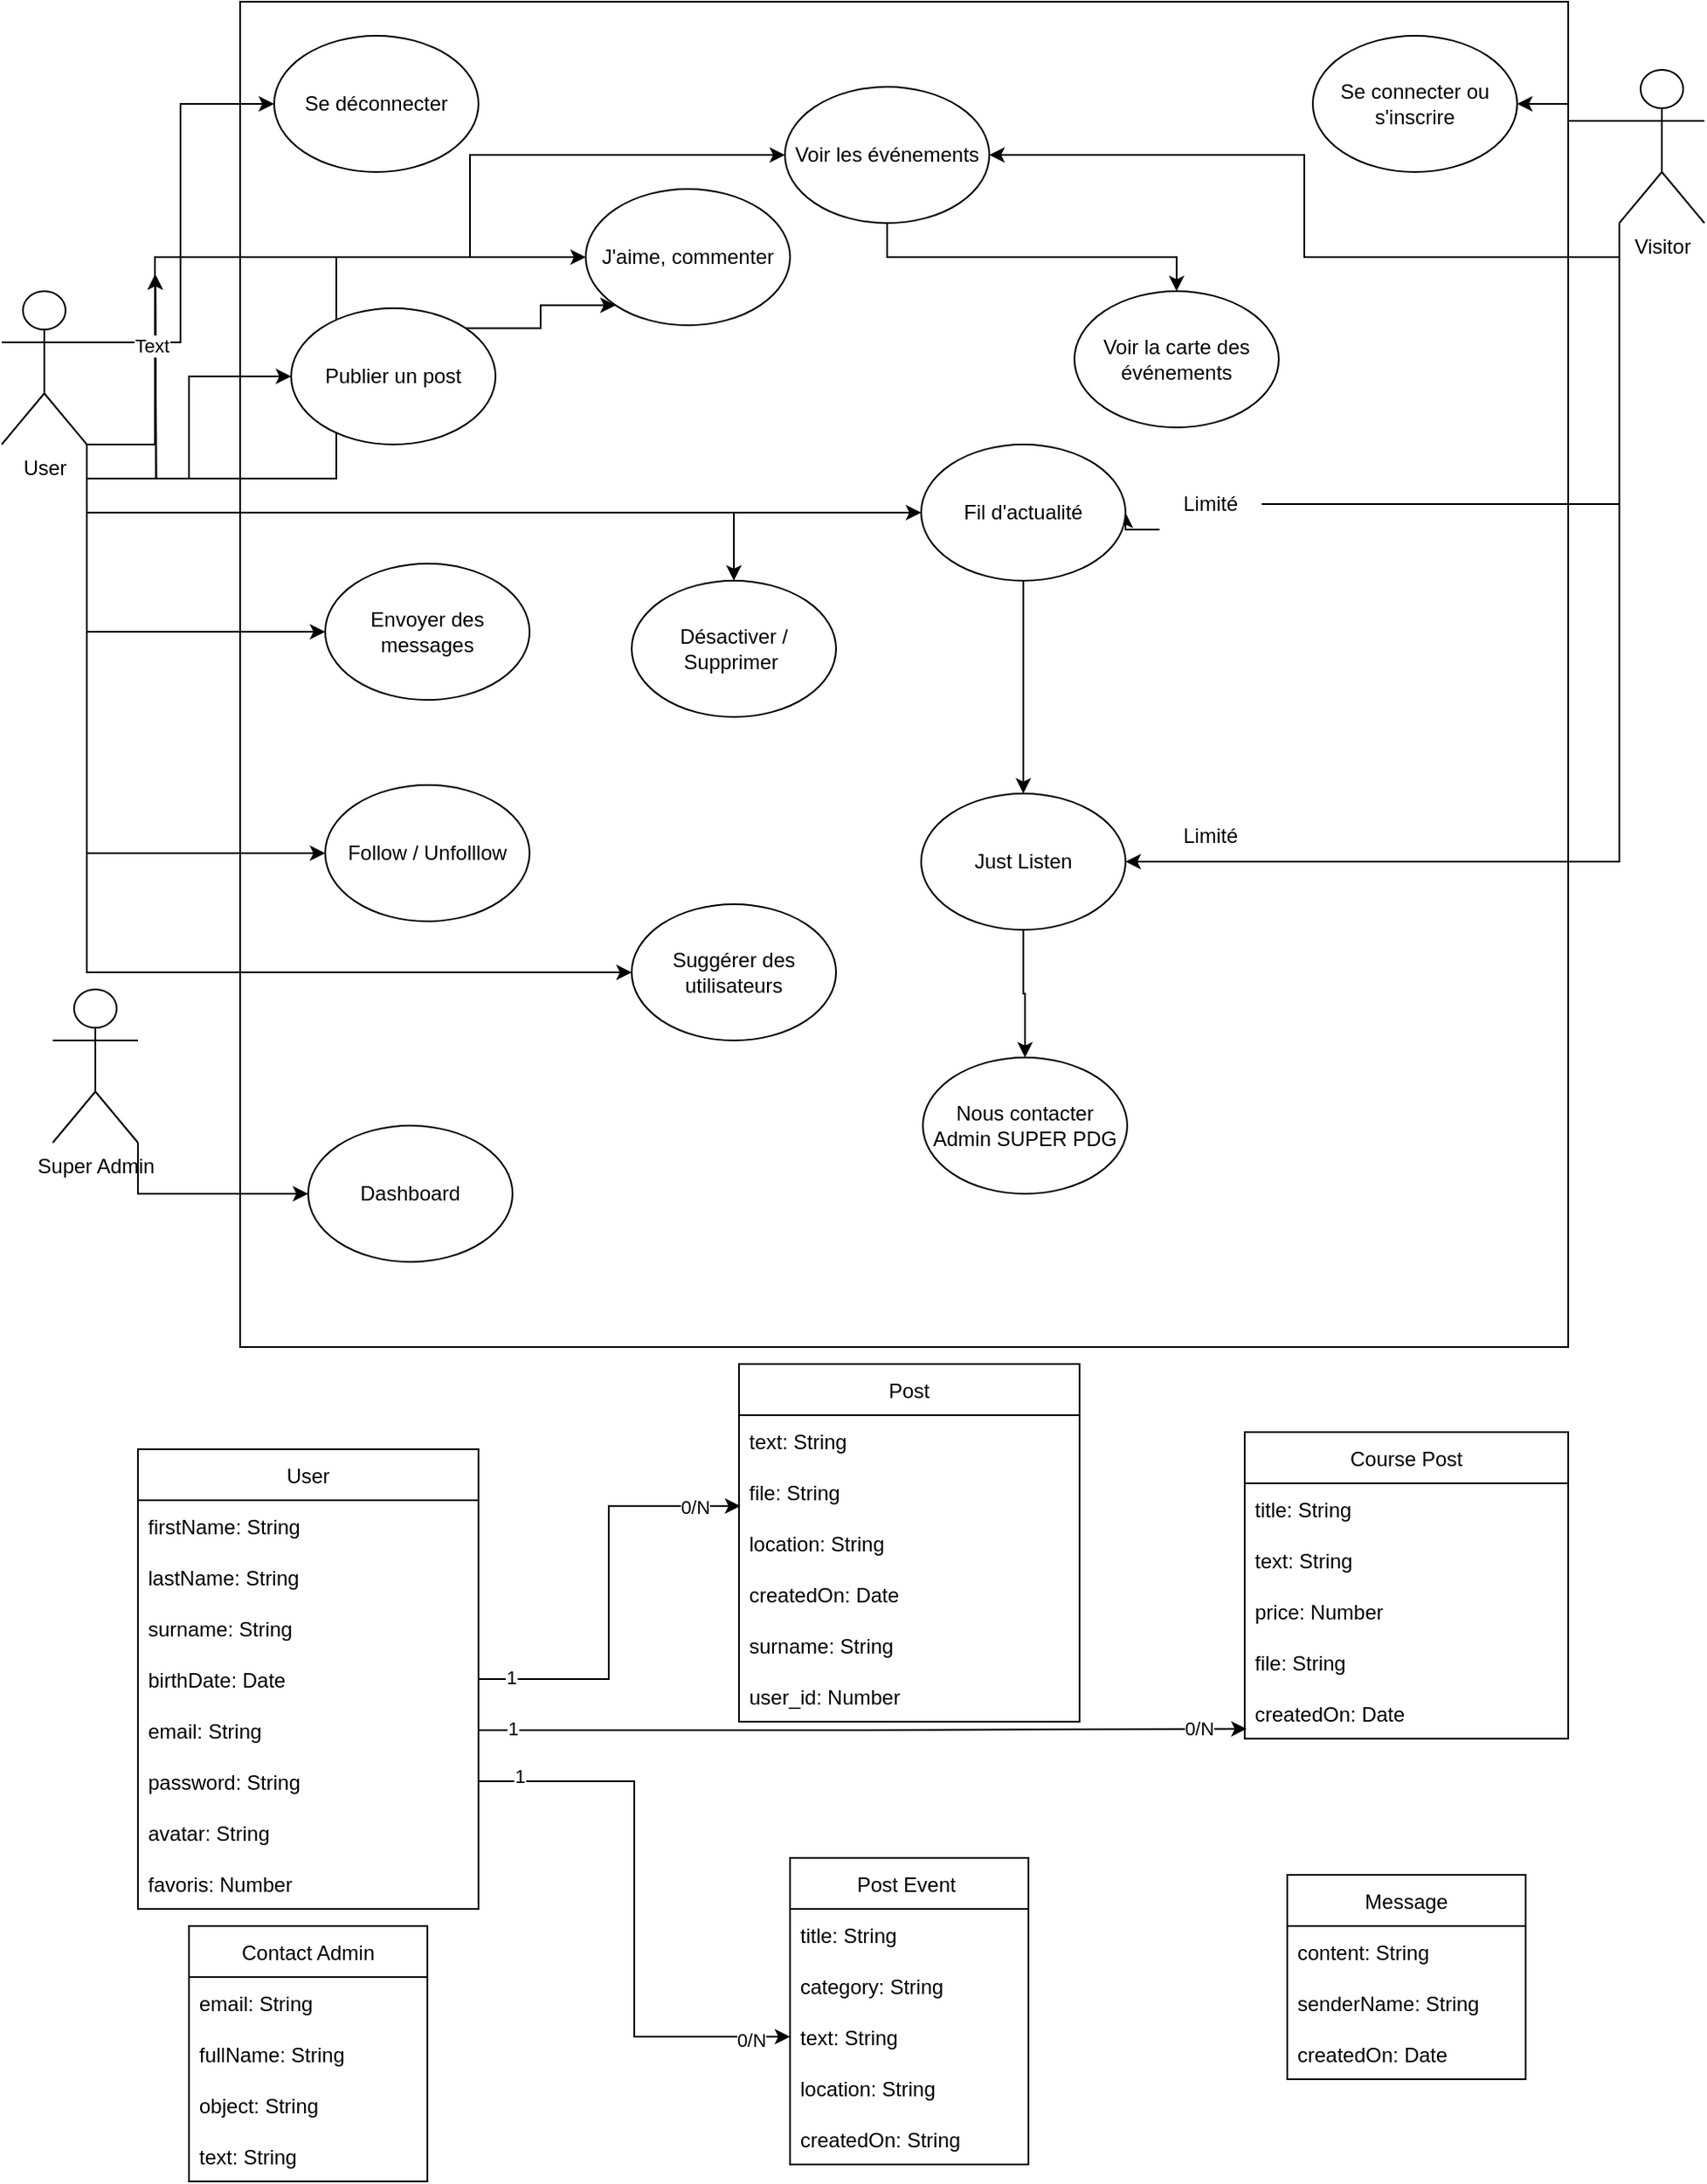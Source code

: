 <mxfile version="15.6.6" type="github">
  <diagram id="8-YyJWkjwbhw6azQE4Ks" name="Page-1">
    <mxGraphModel dx="1038" dy="579" grid="1" gridSize="10" guides="1" tooltips="1" connect="1" arrows="1" fold="1" page="1" pageScale="1" pageWidth="827" pageHeight="1169" math="0" shadow="0">
      <root>
        <mxCell id="0" />
        <mxCell id="1" parent="0" />
        <mxCell id="t8kMIJkYFqxzs-BZw5a5-2" value="" style="rounded=0;whiteSpace=wrap;html=1;fontColor=default;strokeColor=default;fillColor=default;" parent="1" vertex="1">
          <mxGeometry x="150" y="80" width="780" height="790" as="geometry" />
        </mxCell>
        <mxCell id="t8kMIJkYFqxzs-BZw5a5-18" style="edgeStyle=orthogonalEdgeStyle;rounded=0;orthogonalLoop=1;jettySize=auto;html=1;exitX=0;exitY=0.333;exitDx=0;exitDy=0;exitPerimeter=0;entryX=1;entryY=0.5;entryDx=0;entryDy=0;fontColor=default;" parent="1" source="t8kMIJkYFqxzs-BZw5a5-5" target="t8kMIJkYFqxzs-BZw5a5-14" edge="1">
          <mxGeometry relative="1" as="geometry" />
        </mxCell>
        <mxCell id="t8kMIJkYFqxzs-BZw5a5-23" style="edgeStyle=orthogonalEdgeStyle;rounded=0;orthogonalLoop=1;jettySize=auto;html=1;exitX=0;exitY=1;exitDx=0;exitDy=0;exitPerimeter=0;entryX=1;entryY=0.5;entryDx=0;entryDy=0;fontColor=default;" parent="1" source="t8kMIJkYFqxzs-BZw5a5-5" target="t8kMIJkYFqxzs-BZw5a5-21" edge="1">
          <mxGeometry relative="1" as="geometry" />
        </mxCell>
        <mxCell id="t8kMIJkYFqxzs-BZw5a5-37" style="edgeStyle=orthogonalEdgeStyle;rounded=0;orthogonalLoop=1;jettySize=auto;html=1;exitX=0;exitY=1;exitDx=0;exitDy=0;exitPerimeter=0;entryX=1;entryY=0.5;entryDx=0;entryDy=0;labelBackgroundColor=default;fontColor=default;strokeColor=default;startArrow=none;" parent="1" source="t8kMIJkYFqxzs-BZw5a5-39" target="t8kMIJkYFqxzs-BZw5a5-34" edge="1">
          <mxGeometry relative="1" as="geometry" />
        </mxCell>
        <mxCell id="t8kMIJkYFqxzs-BZw5a5-51" style="edgeStyle=orthogonalEdgeStyle;rounded=0;orthogonalLoop=1;jettySize=auto;html=1;exitX=0;exitY=1;exitDx=0;exitDy=0;exitPerimeter=0;entryX=1;entryY=0.5;entryDx=0;entryDy=0;labelBackgroundColor=default;fontColor=default;strokeColor=default;" parent="1" source="t8kMIJkYFqxzs-BZw5a5-5" target="t8kMIJkYFqxzs-BZw5a5-46" edge="1">
          <mxGeometry relative="1" as="geometry" />
        </mxCell>
        <mxCell id="t8kMIJkYFqxzs-BZw5a5-5" value="Visitor&lt;br&gt;" style="shape=umlActor;verticalLabelPosition=bottom;verticalAlign=top;html=1;outlineConnect=0;fontColor=default;strokeColor=default;fillColor=default;" parent="1" vertex="1">
          <mxGeometry x="960" y="120" width="50" height="90" as="geometry" />
        </mxCell>
        <mxCell id="t8kMIJkYFqxzs-BZw5a5-17" style="edgeStyle=orthogonalEdgeStyle;rounded=0;orthogonalLoop=1;jettySize=auto;html=1;exitX=1;exitY=0.333;exitDx=0;exitDy=0;exitPerimeter=0;entryX=0;entryY=0.5;entryDx=0;entryDy=0;fontColor=default;" parent="1" source="t8kMIJkYFqxzs-BZw5a5-6" target="t8kMIJkYFqxzs-BZw5a5-7" edge="1">
          <mxGeometry relative="1" as="geometry" />
        </mxCell>
        <mxCell id="t8kMIJkYFqxzs-BZw5a5-20" style="edgeStyle=orthogonalEdgeStyle;rounded=0;orthogonalLoop=1;jettySize=auto;html=1;exitX=1;exitY=1;exitDx=0;exitDy=0;exitPerimeter=0;entryX=0;entryY=0.5;entryDx=0;entryDy=0;fontColor=default;" parent="1" source="t8kMIJkYFqxzs-BZw5a5-6" target="t8kMIJkYFqxzs-BZw5a5-19" edge="1">
          <mxGeometry relative="1" as="geometry" />
        </mxCell>
        <mxCell id="t8kMIJkYFqxzs-BZw5a5-22" style="edgeStyle=orthogonalEdgeStyle;rounded=0;orthogonalLoop=1;jettySize=auto;html=1;exitX=1;exitY=1;exitDx=0;exitDy=0;exitPerimeter=0;fontColor=default;strokeColor=default;labelBackgroundColor=default;" parent="1" source="t8kMIJkYFqxzs-BZw5a5-6" target="t8kMIJkYFqxzs-BZw5a5-21" edge="1">
          <mxGeometry relative="1" as="geometry">
            <Array as="points">
              <mxPoint x="100" y="230" />
              <mxPoint x="285" y="230" />
              <mxPoint x="285" y="170" />
            </Array>
          </mxGeometry>
        </mxCell>
        <mxCell id="t8kMIJkYFqxzs-BZw5a5-25" style="edgeStyle=orthogonalEdgeStyle;rounded=0;orthogonalLoop=1;jettySize=auto;html=1;exitX=1;exitY=1;exitDx=0;exitDy=0;exitPerimeter=0;labelBackgroundColor=default;fontColor=default;strokeColor=default;" parent="1" source="t8kMIJkYFqxzs-BZw5a5-6" edge="1">
          <mxGeometry relative="1" as="geometry">
            <mxPoint x="100.176" y="240" as="targetPoint" />
          </mxGeometry>
        </mxCell>
        <mxCell id="t8kMIJkYFqxzs-BZw5a5-32" style="edgeStyle=orthogonalEdgeStyle;rounded=0;orthogonalLoop=1;jettySize=auto;html=1;exitX=1;exitY=1;exitDx=0;exitDy=0;exitPerimeter=0;entryX=0;entryY=0.5;entryDx=0;entryDy=0;labelBackgroundColor=default;fontColor=default;strokeColor=default;" parent="1" source="t8kMIJkYFqxzs-BZw5a5-6" target="t8kMIJkYFqxzs-BZw5a5-31" edge="1">
          <mxGeometry relative="1" as="geometry" />
        </mxCell>
        <mxCell id="t8kMIJkYFqxzs-BZw5a5-33" style="edgeStyle=orthogonalEdgeStyle;rounded=0;orthogonalLoop=1;jettySize=auto;html=1;exitX=1;exitY=1;exitDx=0;exitDy=0;exitPerimeter=0;labelBackgroundColor=default;fontColor=default;strokeColor=default;" parent="1" source="t8kMIJkYFqxzs-BZw5a5-6" target="t8kMIJkYFqxzs-BZw5a5-27" edge="1">
          <mxGeometry relative="1" as="geometry" />
        </mxCell>
        <mxCell id="t8kMIJkYFqxzs-BZw5a5-35" style="edgeStyle=orthogonalEdgeStyle;rounded=0;orthogonalLoop=1;jettySize=auto;html=1;exitX=1;exitY=1;exitDx=0;exitDy=0;exitPerimeter=0;labelBackgroundColor=default;fontColor=default;strokeColor=default;" parent="1" source="t8kMIJkYFqxzs-BZw5a5-6" edge="1">
          <mxGeometry relative="1" as="geometry">
            <mxPoint x="100.176" y="240" as="targetPoint" />
          </mxGeometry>
        </mxCell>
        <mxCell id="t8kMIJkYFqxzs-BZw5a5-49" value="Text" style="edgeLabel;html=1;align=center;verticalAlign=middle;resizable=0;points=[];fontColor=default;" parent="t8kMIJkYFqxzs-BZw5a5-35" vertex="1" connectable="0">
          <mxGeometry x="0.531" y="3" relative="1" as="geometry">
            <mxPoint as="offset" />
          </mxGeometry>
        </mxCell>
        <mxCell id="t8kMIJkYFqxzs-BZw5a5-38" style="edgeStyle=orthogonalEdgeStyle;rounded=0;orthogonalLoop=1;jettySize=auto;html=1;exitX=1;exitY=1;exitDx=0;exitDy=0;exitPerimeter=0;entryX=0;entryY=0.5;entryDx=0;entryDy=0;labelBackgroundColor=default;fontColor=default;strokeColor=default;" parent="1" source="t8kMIJkYFqxzs-BZw5a5-6" target="t8kMIJkYFqxzs-BZw5a5-34" edge="1">
          <mxGeometry relative="1" as="geometry" />
        </mxCell>
        <mxCell id="t8kMIJkYFqxzs-BZw5a5-48" style="edgeStyle=orthogonalEdgeStyle;rounded=0;orthogonalLoop=1;jettySize=auto;html=1;exitX=1;exitY=1;exitDx=0;exitDy=0;exitPerimeter=0;entryX=0;entryY=0.5;entryDx=0;entryDy=0;labelBackgroundColor=default;fontColor=default;strokeColor=default;" parent="1" source="t8kMIJkYFqxzs-BZw5a5-6" target="t8kMIJkYFqxzs-BZw5a5-43" edge="1">
          <mxGeometry relative="1" as="geometry" />
        </mxCell>
        <mxCell id="t8kMIJkYFqxzs-BZw5a5-54" style="edgeStyle=orthogonalEdgeStyle;rounded=0;orthogonalLoop=1;jettySize=auto;html=1;exitX=1;exitY=1;exitDx=0;exitDy=0;exitPerimeter=0;entryX=0.5;entryY=0;entryDx=0;entryDy=0;labelBackgroundColor=default;fontColor=default;strokeColor=default;" parent="1" source="t8kMIJkYFqxzs-BZw5a5-6" target="t8kMIJkYFqxzs-BZw5a5-45" edge="1">
          <mxGeometry relative="1" as="geometry" />
        </mxCell>
        <mxCell id="t8kMIJkYFqxzs-BZw5a5-55" style="edgeStyle=orthogonalEdgeStyle;rounded=0;orthogonalLoop=1;jettySize=auto;html=1;exitX=1;exitY=1;exitDx=0;exitDy=0;exitPerimeter=0;entryX=0;entryY=0.5;entryDx=0;entryDy=0;labelBackgroundColor=default;fontColor=default;strokeColor=default;" parent="1" source="t8kMIJkYFqxzs-BZw5a5-6" target="t8kMIJkYFqxzs-BZw5a5-47" edge="1">
          <mxGeometry relative="1" as="geometry" />
        </mxCell>
        <mxCell id="t8kMIJkYFqxzs-BZw5a5-6" value="User" style="shape=umlActor;verticalLabelPosition=bottom;verticalAlign=top;html=1;outlineConnect=0;fontColor=default;strokeColor=default;fillColor=default;" parent="1" vertex="1">
          <mxGeometry x="10" y="250" width="50" height="90" as="geometry" />
        </mxCell>
        <mxCell id="t8kMIJkYFqxzs-BZw5a5-7" value="Se déconnecter" style="ellipse;whiteSpace=wrap;html=1;fontColor=default;strokeColor=default;fillColor=default;" parent="1" vertex="1">
          <mxGeometry x="170" y="100" width="120" height="80" as="geometry" />
        </mxCell>
        <mxCell id="t8kMIJkYFqxzs-BZw5a5-53" style="edgeStyle=orthogonalEdgeStyle;rounded=0;orthogonalLoop=1;jettySize=auto;html=1;exitX=1;exitY=1;exitDx=0;exitDy=0;exitPerimeter=0;entryX=0;entryY=0.5;entryDx=0;entryDy=0;labelBackgroundColor=default;fontColor=default;strokeColor=default;" parent="1" source="t8kMIJkYFqxzs-BZw5a5-10" target="t8kMIJkYFqxzs-BZw5a5-41" edge="1">
          <mxGeometry relative="1" as="geometry" />
        </mxCell>
        <mxCell id="t8kMIJkYFqxzs-BZw5a5-10" value="Super Admin" style="shape=umlActor;verticalLabelPosition=bottom;verticalAlign=top;html=1;outlineConnect=0;fontColor=default;strokeColor=default;fillColor=default;" parent="1" vertex="1">
          <mxGeometry x="40" y="660" width="50" height="90" as="geometry" />
        </mxCell>
        <mxCell id="t8kMIJkYFqxzs-BZw5a5-14" value="Se connecter ou s&#39;inscrire" style="ellipse;whiteSpace=wrap;html=1;fontColor=default;strokeColor=default;fillColor=default;" parent="1" vertex="1">
          <mxGeometry x="780" y="100" width="120" height="80" as="geometry" />
        </mxCell>
        <mxCell id="t8kMIJkYFqxzs-BZw5a5-42" style="edgeStyle=orthogonalEdgeStyle;rounded=0;orthogonalLoop=1;jettySize=auto;html=1;exitX=1;exitY=0;exitDx=0;exitDy=0;entryX=0;entryY=1;entryDx=0;entryDy=0;labelBackgroundColor=default;fontColor=default;strokeColor=default;" parent="1" source="t8kMIJkYFqxzs-BZw5a5-19" target="t8kMIJkYFqxzs-BZw5a5-27" edge="1">
          <mxGeometry relative="1" as="geometry" />
        </mxCell>
        <mxCell id="t8kMIJkYFqxzs-BZw5a5-19" value="Publier un post" style="ellipse;whiteSpace=wrap;html=1;fontColor=default;strokeColor=default;fillColor=default;" parent="1" vertex="1">
          <mxGeometry x="180" y="260" width="120" height="80" as="geometry" />
        </mxCell>
        <mxCell id="t8kMIJkYFqxzs-BZw5a5-26" style="edgeStyle=orthogonalEdgeStyle;rounded=0;orthogonalLoop=1;jettySize=auto;html=1;exitX=0.5;exitY=1;exitDx=0;exitDy=0;entryX=0.5;entryY=0;entryDx=0;entryDy=0;labelBackgroundColor=default;fontColor=default;strokeColor=default;" parent="1" source="t8kMIJkYFqxzs-BZw5a5-21" target="t8kMIJkYFqxzs-BZw5a5-24" edge="1">
          <mxGeometry relative="1" as="geometry" />
        </mxCell>
        <mxCell id="t8kMIJkYFqxzs-BZw5a5-21" value="Voir les événements" style="ellipse;whiteSpace=wrap;html=1;fontColor=default;strokeColor=default;fillColor=default;" parent="1" vertex="1">
          <mxGeometry x="470" y="130" width="120" height="80" as="geometry" />
        </mxCell>
        <mxCell id="t8kMIJkYFqxzs-BZw5a5-24" value="Voir la carte des événements" style="ellipse;whiteSpace=wrap;html=1;fontColor=default;strokeColor=default;fillColor=default;" parent="1" vertex="1">
          <mxGeometry x="640" y="250" width="120" height="80" as="geometry" />
        </mxCell>
        <mxCell id="t8kMIJkYFqxzs-BZw5a5-27" value="J&#39;aime, commenter" style="ellipse;whiteSpace=wrap;html=1;fontColor=default;strokeColor=default;fillColor=default;" parent="1" vertex="1">
          <mxGeometry x="353" y="190" width="120" height="80" as="geometry" />
        </mxCell>
        <mxCell id="t8kMIJkYFqxzs-BZw5a5-31" value="Envoyer des messages" style="ellipse;whiteSpace=wrap;html=1;fontColor=default;strokeColor=default;fillColor=default;" parent="1" vertex="1">
          <mxGeometry x="200" y="410" width="120" height="80" as="geometry" />
        </mxCell>
        <mxCell id="t8kMIJkYFqxzs-BZw5a5-50" style="edgeStyle=orthogonalEdgeStyle;rounded=0;orthogonalLoop=1;jettySize=auto;html=1;exitX=0.5;exitY=1;exitDx=0;exitDy=0;entryX=0.5;entryY=0;entryDx=0;entryDy=0;labelBackgroundColor=default;fontColor=default;strokeColor=default;" parent="1" source="t8kMIJkYFqxzs-BZw5a5-34" target="t8kMIJkYFqxzs-BZw5a5-46" edge="1">
          <mxGeometry relative="1" as="geometry" />
        </mxCell>
        <mxCell id="t8kMIJkYFqxzs-BZw5a5-34" value="Fil d&#39;actualité" style="ellipse;whiteSpace=wrap;html=1;fontColor=default;strokeColor=default;fillColor=default;" parent="1" vertex="1">
          <mxGeometry x="550" y="340" width="120" height="80" as="geometry" />
        </mxCell>
        <mxCell id="t8kMIJkYFqxzs-BZw5a5-39" value="Limité" style="text;html=1;strokeColor=none;fillColor=none;align=center;verticalAlign=middle;whiteSpace=wrap;rounded=0;fontColor=default;" parent="1" vertex="1">
          <mxGeometry x="690" y="360" width="60" height="30" as="geometry" />
        </mxCell>
        <mxCell id="t8kMIJkYFqxzs-BZw5a5-40" value="" style="edgeStyle=orthogonalEdgeStyle;rounded=0;orthogonalLoop=1;jettySize=auto;html=1;exitX=0;exitY=1;exitDx=0;exitDy=0;exitPerimeter=0;entryX=1;entryY=0.5;entryDx=0;entryDy=0;labelBackgroundColor=default;fontColor=default;strokeColor=default;endArrow=none;" parent="1" source="t8kMIJkYFqxzs-BZw5a5-5" target="t8kMIJkYFqxzs-BZw5a5-39" edge="1">
          <mxGeometry relative="1" as="geometry">
            <mxPoint x="960" y="210" as="sourcePoint" />
            <mxPoint x="590" y="380" as="targetPoint" />
          </mxGeometry>
        </mxCell>
        <mxCell id="t8kMIJkYFqxzs-BZw5a5-41" value="Dashboard" style="ellipse;whiteSpace=wrap;html=1;fontColor=default;strokeColor=default;fillColor=default;" parent="1" vertex="1">
          <mxGeometry x="190" y="740" width="120" height="80" as="geometry" />
        </mxCell>
        <mxCell id="t8kMIJkYFqxzs-BZw5a5-43" value="Follow / Unfolllow" style="ellipse;whiteSpace=wrap;html=1;fontColor=default;strokeColor=default;fillColor=default;" parent="1" vertex="1">
          <mxGeometry x="200" y="540" width="120" height="80" as="geometry" />
        </mxCell>
        <mxCell id="t8kMIJkYFqxzs-BZw5a5-45" value="Désactiver / Supprimer&amp;nbsp;" style="ellipse;whiteSpace=wrap;html=1;fontColor=default;strokeColor=default;fillColor=default;" parent="1" vertex="1">
          <mxGeometry x="380" y="420" width="120" height="80" as="geometry" />
        </mxCell>
        <mxCell id="t8kMIJkYFqxzs-BZw5a5-57" style="edgeStyle=orthogonalEdgeStyle;rounded=0;orthogonalLoop=1;jettySize=auto;html=1;exitX=0.5;exitY=1;exitDx=0;exitDy=0;entryX=0.5;entryY=0;entryDx=0;entryDy=0;labelBackgroundColor=default;fontColor=default;strokeColor=default;" parent="1" source="t8kMIJkYFqxzs-BZw5a5-46" target="t8kMIJkYFqxzs-BZw5a5-56" edge="1">
          <mxGeometry relative="1" as="geometry" />
        </mxCell>
        <mxCell id="t8kMIJkYFqxzs-BZw5a5-46" value="Just Listen" style="ellipse;whiteSpace=wrap;html=1;fontColor=default;strokeColor=default;fillColor=default;" parent="1" vertex="1">
          <mxGeometry x="550" y="545" width="120" height="80" as="geometry" />
        </mxCell>
        <mxCell id="t8kMIJkYFqxzs-BZw5a5-47" value="Suggérer des utilisateurs" style="ellipse;whiteSpace=wrap;html=1;fontColor=default;strokeColor=default;fillColor=default;" parent="1" vertex="1">
          <mxGeometry x="380" y="610" width="120" height="80" as="geometry" />
        </mxCell>
        <mxCell id="t8kMIJkYFqxzs-BZw5a5-52" value="Limité" style="text;html=1;strokeColor=none;fillColor=none;align=center;verticalAlign=middle;whiteSpace=wrap;rounded=0;fontColor=default;" parent="1" vertex="1">
          <mxGeometry x="690" y="555" width="60" height="30" as="geometry" />
        </mxCell>
        <mxCell id="t8kMIJkYFqxzs-BZw5a5-56" value="Nous contacter&lt;br&gt;Admin SUPER PDG" style="ellipse;whiteSpace=wrap;html=1;fontColor=default;strokeColor=default;fillColor=default;" parent="1" vertex="1">
          <mxGeometry x="551" y="700" width="120" height="80" as="geometry" />
        </mxCell>
        <mxCell id="80sguaFrlqIsxUJohQp9-3" value="User" style="swimlane;fontStyle=0;childLayout=stackLayout;horizontal=1;startSize=30;horizontalStack=0;resizeParent=1;resizeParentMax=0;resizeLast=0;collapsible=1;marginBottom=0;fontColor=default;strokeColor=default;fillColor=default;" vertex="1" parent="1">
          <mxGeometry x="90" y="930" width="200" height="270" as="geometry" />
        </mxCell>
        <mxCell id="80sguaFrlqIsxUJohQp9-4" value="firstName: String " style="text;strokeColor=none;fillColor=none;align=left;verticalAlign=middle;spacingLeft=4;spacingRight=4;overflow=hidden;points=[[0,0.5],[1,0.5]];portConstraint=eastwest;rotatable=0;fontColor=default;" vertex="1" parent="80sguaFrlqIsxUJohQp9-3">
          <mxGeometry y="30" width="200" height="30" as="geometry" />
        </mxCell>
        <mxCell id="80sguaFrlqIsxUJohQp9-5" value="lastName: String" style="text;strokeColor=none;fillColor=none;align=left;verticalAlign=middle;spacingLeft=4;spacingRight=4;overflow=hidden;points=[[0,0.5],[1,0.5]];portConstraint=eastwest;rotatable=0;fontColor=default;" vertex="1" parent="80sguaFrlqIsxUJohQp9-3">
          <mxGeometry y="60" width="200" height="30" as="geometry" />
        </mxCell>
        <mxCell id="80sguaFrlqIsxUJohQp9-6" value="surname: String" style="text;strokeColor=none;fillColor=none;align=left;verticalAlign=middle;spacingLeft=4;spacingRight=4;overflow=hidden;points=[[0,0.5],[1,0.5]];portConstraint=eastwest;rotatable=0;fontColor=default;" vertex="1" parent="80sguaFrlqIsxUJohQp9-3">
          <mxGeometry y="90" width="200" height="30" as="geometry" />
        </mxCell>
        <mxCell id="80sguaFrlqIsxUJohQp9-7" value="birthDate: Date" style="text;strokeColor=none;fillColor=none;align=left;verticalAlign=middle;spacingLeft=4;spacingRight=4;overflow=hidden;points=[[0,0.5],[1,0.5]];portConstraint=eastwest;rotatable=0;fontColor=default;" vertex="1" parent="80sguaFrlqIsxUJohQp9-3">
          <mxGeometry y="120" width="200" height="30" as="geometry" />
        </mxCell>
        <mxCell id="80sguaFrlqIsxUJohQp9-8" value="email: String" style="text;strokeColor=none;fillColor=none;align=left;verticalAlign=middle;spacingLeft=4;spacingRight=4;overflow=hidden;points=[[0,0.5],[1,0.5]];portConstraint=eastwest;rotatable=0;fontColor=default;" vertex="1" parent="80sguaFrlqIsxUJohQp9-3">
          <mxGeometry y="150" width="200" height="30" as="geometry" />
        </mxCell>
        <mxCell id="80sguaFrlqIsxUJohQp9-9" value="password: String" style="text;strokeColor=none;fillColor=none;align=left;verticalAlign=middle;spacingLeft=4;spacingRight=4;overflow=hidden;points=[[0,0.5],[1,0.5]];portConstraint=eastwest;rotatable=0;fontColor=default;" vertex="1" parent="80sguaFrlqIsxUJohQp9-3">
          <mxGeometry y="180" width="200" height="30" as="geometry" />
        </mxCell>
        <mxCell id="80sguaFrlqIsxUJohQp9-53" value="avatar: String" style="text;strokeColor=none;fillColor=none;align=left;verticalAlign=middle;spacingLeft=4;spacingRight=4;overflow=hidden;points=[[0,0.5],[1,0.5]];portConstraint=eastwest;rotatable=0;fontColor=default;" vertex="1" parent="80sguaFrlqIsxUJohQp9-3">
          <mxGeometry y="210" width="200" height="30" as="geometry" />
        </mxCell>
        <mxCell id="80sguaFrlqIsxUJohQp9-55" value="favoris: Number" style="text;strokeColor=none;fillColor=none;align=left;verticalAlign=middle;spacingLeft=4;spacingRight=4;overflow=hidden;points=[[0,0.5],[1,0.5]];portConstraint=eastwest;rotatable=0;fontColor=default;" vertex="1" parent="80sguaFrlqIsxUJohQp9-3">
          <mxGeometry y="240" width="200" height="30" as="geometry" />
        </mxCell>
        <mxCell id="80sguaFrlqIsxUJohQp9-10" value="Post" style="swimlane;fontStyle=0;childLayout=stackLayout;horizontal=1;startSize=30;horizontalStack=0;resizeParent=1;resizeParentMax=0;resizeLast=0;collapsible=1;marginBottom=0;fontColor=default;strokeColor=default;fillColor=default;" vertex="1" parent="1">
          <mxGeometry x="443" y="880" width="200" height="210" as="geometry" />
        </mxCell>
        <mxCell id="80sguaFrlqIsxUJohQp9-12" value="text: String" style="text;strokeColor=none;fillColor=none;align=left;verticalAlign=middle;spacingLeft=4;spacingRight=4;overflow=hidden;points=[[0,0.5],[1,0.5]];portConstraint=eastwest;rotatable=0;fontColor=default;" vertex="1" parent="80sguaFrlqIsxUJohQp9-10">
          <mxGeometry y="30" width="200" height="30" as="geometry" />
        </mxCell>
        <mxCell id="80sguaFrlqIsxUJohQp9-13" value="file: String" style="text;strokeColor=none;fillColor=none;align=left;verticalAlign=middle;spacingLeft=4;spacingRight=4;overflow=hidden;points=[[0,0.5],[1,0.5]];portConstraint=eastwest;rotatable=0;fontColor=default;" vertex="1" parent="80sguaFrlqIsxUJohQp9-10">
          <mxGeometry y="60" width="200" height="30" as="geometry" />
        </mxCell>
        <mxCell id="80sguaFrlqIsxUJohQp9-26" value="location: String" style="text;strokeColor=none;fillColor=none;align=left;verticalAlign=middle;spacingLeft=4;spacingRight=4;overflow=hidden;points=[[0,0.5],[1,0.5]];portConstraint=eastwest;rotatable=0;fontColor=default;" vertex="1" parent="80sguaFrlqIsxUJohQp9-10">
          <mxGeometry y="90" width="200" height="30" as="geometry" />
        </mxCell>
        <mxCell id="80sguaFrlqIsxUJohQp9-27" value="createdOn: Date" style="text;strokeColor=none;fillColor=none;align=left;verticalAlign=middle;spacingLeft=4;spacingRight=4;overflow=hidden;points=[[0,0.5],[1,0.5]];portConstraint=eastwest;rotatable=0;fontColor=default;" vertex="1" parent="80sguaFrlqIsxUJohQp9-10">
          <mxGeometry y="120" width="200" height="30" as="geometry" />
        </mxCell>
        <mxCell id="80sguaFrlqIsxUJohQp9-52" value="surname: String" style="text;strokeColor=none;fillColor=none;align=left;verticalAlign=middle;spacingLeft=4;spacingRight=4;overflow=hidden;points=[[0,0.5],[1,0.5]];portConstraint=eastwest;rotatable=0;fontColor=default;" vertex="1" parent="80sguaFrlqIsxUJohQp9-10">
          <mxGeometry y="150" width="200" height="30" as="geometry" />
        </mxCell>
        <mxCell id="80sguaFrlqIsxUJohQp9-54" value="user_id: Number" style="text;strokeColor=none;fillColor=none;align=left;verticalAlign=middle;spacingLeft=4;spacingRight=4;overflow=hidden;points=[[0,0.5],[1,0.5]];portConstraint=eastwest;rotatable=0;fontColor=default;" vertex="1" parent="80sguaFrlqIsxUJohQp9-10">
          <mxGeometry y="180" width="200" height="30" as="geometry" />
        </mxCell>
        <mxCell id="80sguaFrlqIsxUJohQp9-16" value="Course Post" style="swimlane;fontStyle=0;childLayout=stackLayout;horizontal=1;startSize=30;horizontalStack=0;resizeParent=1;resizeParentMax=0;resizeLast=0;collapsible=1;marginBottom=0;fontColor=default;strokeColor=default;fillColor=default;" vertex="1" parent="1">
          <mxGeometry x="740" y="920" width="190" height="180" as="geometry" />
        </mxCell>
        <mxCell id="80sguaFrlqIsxUJohQp9-17" value="title: String" style="text;strokeColor=none;fillColor=none;align=left;verticalAlign=middle;spacingLeft=4;spacingRight=4;overflow=hidden;points=[[0,0.5],[1,0.5]];portConstraint=eastwest;rotatable=0;fontColor=default;" vertex="1" parent="80sguaFrlqIsxUJohQp9-16">
          <mxGeometry y="30" width="190" height="30" as="geometry" />
        </mxCell>
        <mxCell id="80sguaFrlqIsxUJohQp9-18" value="text: String" style="text;strokeColor=none;fillColor=none;align=left;verticalAlign=middle;spacingLeft=4;spacingRight=4;overflow=hidden;points=[[0,0.5],[1,0.5]];portConstraint=eastwest;rotatable=0;fontColor=default;" vertex="1" parent="80sguaFrlqIsxUJohQp9-16">
          <mxGeometry y="60" width="190" height="30" as="geometry" />
        </mxCell>
        <mxCell id="80sguaFrlqIsxUJohQp9-19" value="price: Number" style="text;strokeColor=none;fillColor=none;align=left;verticalAlign=middle;spacingLeft=4;spacingRight=4;overflow=hidden;points=[[0,0.5],[1,0.5]];portConstraint=eastwest;rotatable=0;fontColor=default;" vertex="1" parent="80sguaFrlqIsxUJohQp9-16">
          <mxGeometry y="90" width="190" height="30" as="geometry" />
        </mxCell>
        <mxCell id="80sguaFrlqIsxUJohQp9-20" value="file: String" style="text;strokeColor=none;fillColor=none;align=left;verticalAlign=middle;spacingLeft=4;spacingRight=4;overflow=hidden;points=[[0,0.5],[1,0.5]];portConstraint=eastwest;rotatable=0;fontColor=default;" vertex="1" parent="80sguaFrlqIsxUJohQp9-16">
          <mxGeometry y="120" width="190" height="30" as="geometry" />
        </mxCell>
        <mxCell id="80sguaFrlqIsxUJohQp9-28" value="createdOn: Date" style="text;strokeColor=none;fillColor=none;align=left;verticalAlign=middle;spacingLeft=4;spacingRight=4;overflow=hidden;points=[[0,0.5],[1,0.5]];portConstraint=eastwest;rotatable=0;fontColor=default;" vertex="1" parent="80sguaFrlqIsxUJohQp9-16">
          <mxGeometry y="150" width="190" height="30" as="geometry" />
        </mxCell>
        <mxCell id="80sguaFrlqIsxUJohQp9-22" value="Message" style="swimlane;fontStyle=0;childLayout=stackLayout;horizontal=1;startSize=30;horizontalStack=0;resizeParent=1;resizeParentMax=0;resizeLast=0;collapsible=1;marginBottom=0;fontColor=default;strokeColor=default;fillColor=default;" vertex="1" parent="1">
          <mxGeometry x="765" y="1180" width="140" height="120" as="geometry" />
        </mxCell>
        <mxCell id="80sguaFrlqIsxUJohQp9-23" value="content: String" style="text;strokeColor=none;fillColor=none;align=left;verticalAlign=middle;spacingLeft=4;spacingRight=4;overflow=hidden;points=[[0,0.5],[1,0.5]];portConstraint=eastwest;rotatable=0;fontColor=default;" vertex="1" parent="80sguaFrlqIsxUJohQp9-22">
          <mxGeometry y="30" width="140" height="30" as="geometry" />
        </mxCell>
        <mxCell id="80sguaFrlqIsxUJohQp9-24" value="senderName: String" style="text;strokeColor=none;fillColor=none;align=left;verticalAlign=middle;spacingLeft=4;spacingRight=4;overflow=hidden;points=[[0,0.5],[1,0.5]];portConstraint=eastwest;rotatable=0;fontColor=default;" vertex="1" parent="80sguaFrlqIsxUJohQp9-22">
          <mxGeometry y="60" width="140" height="30" as="geometry" />
        </mxCell>
        <mxCell id="80sguaFrlqIsxUJohQp9-25" value="createdOn: Date" style="text;strokeColor=none;fillColor=none;align=left;verticalAlign=middle;spacingLeft=4;spacingRight=4;overflow=hidden;points=[[0,0.5],[1,0.5]];portConstraint=eastwest;rotatable=0;fontColor=default;" vertex="1" parent="80sguaFrlqIsxUJohQp9-22">
          <mxGeometry y="90" width="140" height="30" as="geometry" />
        </mxCell>
        <mxCell id="80sguaFrlqIsxUJohQp9-29" value="Contact Admin" style="swimlane;fontStyle=0;childLayout=stackLayout;horizontal=1;startSize=30;horizontalStack=0;resizeParent=1;resizeParentMax=0;resizeLast=0;collapsible=1;marginBottom=0;fontColor=default;strokeColor=default;fillColor=default;" vertex="1" parent="1">
          <mxGeometry x="120" y="1210" width="140" height="150" as="geometry" />
        </mxCell>
        <mxCell id="80sguaFrlqIsxUJohQp9-30" value="email: String" style="text;strokeColor=none;fillColor=none;align=left;verticalAlign=middle;spacingLeft=4;spacingRight=4;overflow=hidden;points=[[0,0.5],[1,0.5]];portConstraint=eastwest;rotatable=0;fontColor=default;" vertex="1" parent="80sguaFrlqIsxUJohQp9-29">
          <mxGeometry y="30" width="140" height="30" as="geometry" />
        </mxCell>
        <mxCell id="80sguaFrlqIsxUJohQp9-31" value="fullName: String" style="text;strokeColor=none;fillColor=none;align=left;verticalAlign=middle;spacingLeft=4;spacingRight=4;overflow=hidden;points=[[0,0.5],[1,0.5]];portConstraint=eastwest;rotatable=0;fontColor=default;" vertex="1" parent="80sguaFrlqIsxUJohQp9-29">
          <mxGeometry y="60" width="140" height="30" as="geometry" />
        </mxCell>
        <mxCell id="80sguaFrlqIsxUJohQp9-33" value="object: String" style="text;strokeColor=none;fillColor=none;align=left;verticalAlign=middle;spacingLeft=4;spacingRight=4;overflow=hidden;points=[[0,0.5],[1,0.5]];portConstraint=eastwest;rotatable=0;fontColor=default;" vertex="1" parent="80sguaFrlqIsxUJohQp9-29">
          <mxGeometry y="90" width="140" height="30" as="geometry" />
        </mxCell>
        <mxCell id="80sguaFrlqIsxUJohQp9-32" value="text: String" style="text;strokeColor=none;fillColor=none;align=left;verticalAlign=middle;spacingLeft=4;spacingRight=4;overflow=hidden;points=[[0,0.5],[1,0.5]];portConstraint=eastwest;rotatable=0;fontColor=default;" vertex="1" parent="80sguaFrlqIsxUJohQp9-29">
          <mxGeometry y="120" width="140" height="30" as="geometry" />
        </mxCell>
        <mxCell id="80sguaFrlqIsxUJohQp9-34" value="Post Event " style="swimlane;fontStyle=0;childLayout=stackLayout;horizontal=1;startSize=30;horizontalStack=0;resizeParent=1;resizeParentMax=0;resizeLast=0;collapsible=1;marginBottom=0;fontColor=default;strokeColor=default;fillColor=default;" vertex="1" parent="1">
          <mxGeometry x="473" y="1170" width="140" height="180" as="geometry" />
        </mxCell>
        <mxCell id="80sguaFrlqIsxUJohQp9-35" value="title: String" style="text;strokeColor=none;fillColor=none;align=left;verticalAlign=middle;spacingLeft=4;spacingRight=4;overflow=hidden;points=[[0,0.5],[1,0.5]];portConstraint=eastwest;rotatable=0;fontColor=default;" vertex="1" parent="80sguaFrlqIsxUJohQp9-34">
          <mxGeometry y="30" width="140" height="30" as="geometry" />
        </mxCell>
        <mxCell id="80sguaFrlqIsxUJohQp9-36" value="category: String" style="text;strokeColor=none;fillColor=none;align=left;verticalAlign=middle;spacingLeft=4;spacingRight=4;overflow=hidden;points=[[0,0.5],[1,0.5]];portConstraint=eastwest;rotatable=0;fontColor=default;" vertex="1" parent="80sguaFrlqIsxUJohQp9-34">
          <mxGeometry y="60" width="140" height="30" as="geometry" />
        </mxCell>
        <mxCell id="80sguaFrlqIsxUJohQp9-37" value="text: String" style="text;strokeColor=none;fillColor=none;align=left;verticalAlign=middle;spacingLeft=4;spacingRight=4;overflow=hidden;points=[[0,0.5],[1,0.5]];portConstraint=eastwest;rotatable=0;fontColor=default;" vertex="1" parent="80sguaFrlqIsxUJohQp9-34">
          <mxGeometry y="90" width="140" height="30" as="geometry" />
        </mxCell>
        <mxCell id="80sguaFrlqIsxUJohQp9-38" value="location: String" style="text;strokeColor=none;fillColor=none;align=left;verticalAlign=middle;spacingLeft=4;spacingRight=4;overflow=hidden;points=[[0,0.5],[1,0.5]];portConstraint=eastwest;rotatable=0;fontColor=default;" vertex="1" parent="80sguaFrlqIsxUJohQp9-34">
          <mxGeometry y="120" width="140" height="30" as="geometry" />
        </mxCell>
        <mxCell id="80sguaFrlqIsxUJohQp9-39" value="createdOn: String" style="text;strokeColor=none;fillColor=none;align=left;verticalAlign=middle;spacingLeft=4;spacingRight=4;overflow=hidden;points=[[0,0.5],[1,0.5]];portConstraint=eastwest;rotatable=0;fontColor=default;" vertex="1" parent="80sguaFrlqIsxUJohQp9-34">
          <mxGeometry y="150" width="140" height="30" as="geometry" />
        </mxCell>
        <mxCell id="80sguaFrlqIsxUJohQp9-41" style="edgeStyle=orthogonalEdgeStyle;rounded=0;orthogonalLoop=1;jettySize=auto;html=1;exitX=1;exitY=0.5;exitDx=0;exitDy=0;entryX=0.004;entryY=0.78;entryDx=0;entryDy=0;entryPerimeter=0;labelBackgroundColor=default;fontColor=default;strokeColor=default;" edge="1" parent="1" source="80sguaFrlqIsxUJohQp9-7" target="80sguaFrlqIsxUJohQp9-13">
          <mxGeometry relative="1" as="geometry" />
        </mxCell>
        <mxCell id="80sguaFrlqIsxUJohQp9-42" value="1" style="edgeLabel;html=1;align=center;verticalAlign=middle;resizable=0;points=[];fontColor=default;" vertex="1" connectable="0" parent="80sguaFrlqIsxUJohQp9-41">
          <mxGeometry x="-0.857" y="1" relative="1" as="geometry">
            <mxPoint as="offset" />
          </mxGeometry>
        </mxCell>
        <mxCell id="80sguaFrlqIsxUJohQp9-43" value="0/N" style="edgeLabel;html=1;align=center;verticalAlign=middle;resizable=0;points=[];fontColor=default;" vertex="1" connectable="0" parent="80sguaFrlqIsxUJohQp9-41">
          <mxGeometry x="0.787" relative="1" as="geometry">
            <mxPoint as="offset" />
          </mxGeometry>
        </mxCell>
        <mxCell id="80sguaFrlqIsxUJohQp9-44" style="edgeStyle=orthogonalEdgeStyle;rounded=0;orthogonalLoop=1;jettySize=auto;html=1;exitX=1;exitY=0.5;exitDx=0;exitDy=0;entryX=0;entryY=0.5;entryDx=0;entryDy=0;labelBackgroundColor=default;fontColor=default;strokeColor=default;" edge="1" parent="1" source="80sguaFrlqIsxUJohQp9-9" target="80sguaFrlqIsxUJohQp9-37">
          <mxGeometry relative="1" as="geometry" />
        </mxCell>
        <mxCell id="80sguaFrlqIsxUJohQp9-47" value="1" style="edgeLabel;html=1;align=center;verticalAlign=middle;resizable=0;points=[];fontColor=default;" vertex="1" connectable="0" parent="80sguaFrlqIsxUJohQp9-44">
          <mxGeometry x="-0.855" y="3" relative="1" as="geometry">
            <mxPoint as="offset" />
          </mxGeometry>
        </mxCell>
        <mxCell id="80sguaFrlqIsxUJohQp9-49" value="0/N" style="edgeLabel;html=1;align=center;verticalAlign=middle;resizable=0;points=[];fontColor=default;" vertex="1" connectable="0" parent="80sguaFrlqIsxUJohQp9-44">
          <mxGeometry x="0.863" y="-2" relative="1" as="geometry">
            <mxPoint as="offset" />
          </mxGeometry>
        </mxCell>
        <mxCell id="80sguaFrlqIsxUJohQp9-45" style="edgeStyle=orthogonalEdgeStyle;rounded=0;orthogonalLoop=1;jettySize=auto;html=1;exitX=1;exitY=0.5;exitDx=0;exitDy=0;entryX=0.006;entryY=0.807;entryDx=0;entryDy=0;entryPerimeter=0;labelBackgroundColor=default;fontColor=default;strokeColor=default;" edge="1" parent="1" source="80sguaFrlqIsxUJohQp9-8" target="80sguaFrlqIsxUJohQp9-28">
          <mxGeometry relative="1" as="geometry" />
        </mxCell>
        <mxCell id="80sguaFrlqIsxUJohQp9-46" value="1" style="edgeLabel;html=1;align=center;verticalAlign=middle;resizable=0;points=[];fontColor=default;" vertex="1" connectable="0" parent="80sguaFrlqIsxUJohQp9-45">
          <mxGeometry x="-0.911" y="1" relative="1" as="geometry">
            <mxPoint as="offset" />
          </mxGeometry>
        </mxCell>
        <mxCell id="80sguaFrlqIsxUJohQp9-48" value="0/N" style="edgeLabel;html=1;align=center;verticalAlign=middle;resizable=0;points=[];fontColor=default;" vertex="1" connectable="0" parent="80sguaFrlqIsxUJohQp9-45">
          <mxGeometry x="0.876" relative="1" as="geometry">
            <mxPoint as="offset" />
          </mxGeometry>
        </mxCell>
      </root>
    </mxGraphModel>
  </diagram>
</mxfile>
